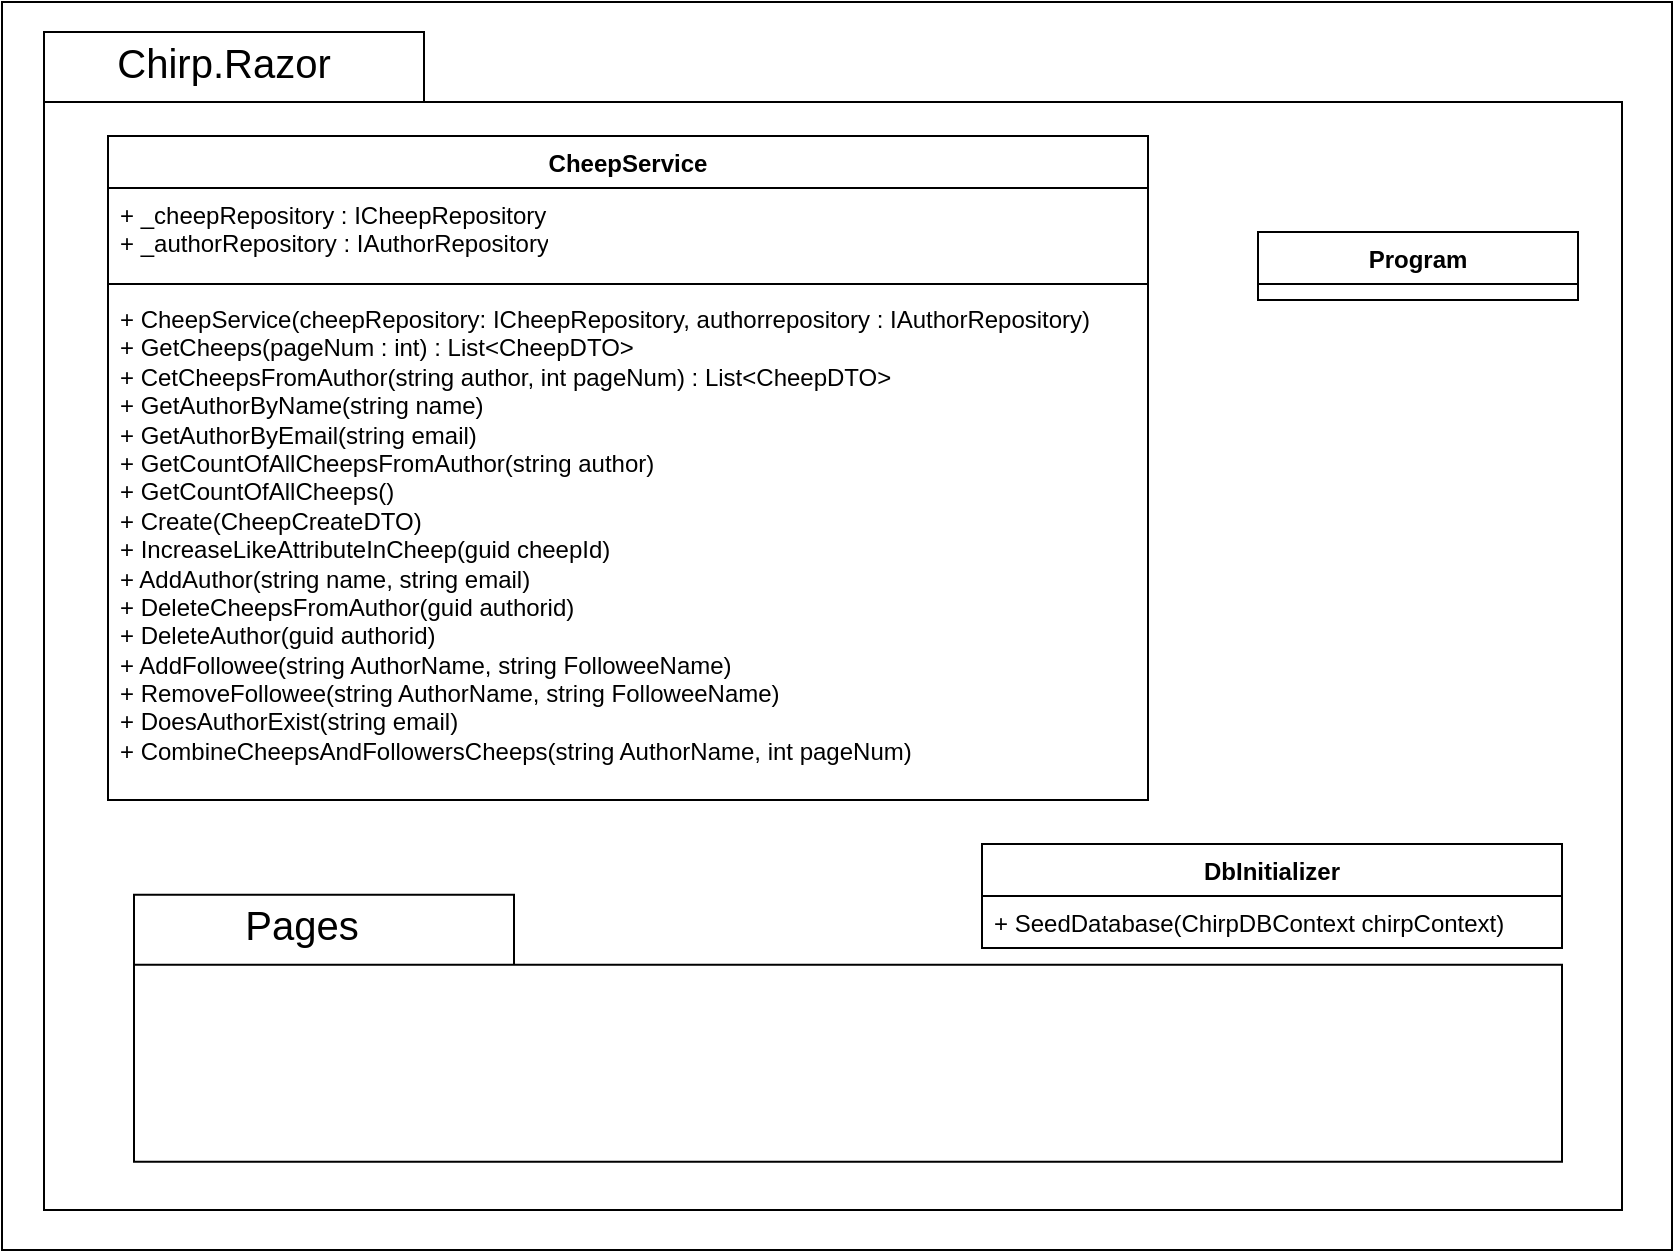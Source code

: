<mxfile>
    <diagram id="Bt2sSARLeS8u310CAgdE" name="Page-1">
        <mxGraphModel dx="-286" dy="-482" grid="0" gridSize="10" guides="1" tooltips="1" connect="1" arrows="1" fold="1" page="1" pageScale="1" pageWidth="850" pageHeight="1100" background="#ffffff" math="0" shadow="0">
            <root>
                <mxCell id="0"/>
                <mxCell id="1" parent="0"/>
                <mxCell id="13" value="" style="rounded=0;whiteSpace=wrap;html=1;fillColor=none;" parent="1" vertex="1">
                    <mxGeometry x="860" y="1161" width="835" height="624" as="geometry"/>
                </mxCell>
                <mxCell id="2" value="" style="shape=folder;fontStyle=1;spacingTop=10;tabWidth=190;tabHeight=35;tabPosition=left;html=1;strokeColor=#000000;fillColor=none;" parent="1" vertex="1">
                    <mxGeometry x="881" y="1176" width="789" height="589" as="geometry"/>
                </mxCell>
                <mxCell id="3" value="" style="shape=folder;fontStyle=1;spacingTop=10;tabWidth=190;tabHeight=35;tabPosition=left;html=1;strokeColor=#000000;fillColor=none;" parent="1" vertex="1">
                    <mxGeometry x="926" y="1607.37" width="714" height="133.5" as="geometry"/>
                </mxCell>
                <mxCell id="4" value="&lt;font color=&quot;#000000&quot; style=&quot;font-size: 20px;&quot;&gt;Chirp.Razor&lt;/font&gt;" style="text;html=1;strokeColor=none;fillColor=none;align=center;verticalAlign=middle;whiteSpace=wrap;rounded=0;" parent="1" vertex="1">
                    <mxGeometry x="941" y="1176" width="60" height="30" as="geometry"/>
                </mxCell>
                <mxCell id="5" value="&lt;font color=&quot;#000000&quot;&gt;DbInitializer&lt;/font&gt;" style="swimlane;fontStyle=1;align=center;verticalAlign=top;childLayout=stackLayout;horizontal=1;startSize=26;horizontalStack=0;resizeParent=1;resizeParentMax=0;resizeLast=0;collapsible=1;marginBottom=0;whiteSpace=wrap;html=1;strokeColor=#000000;fillColor=none;" parent="1" vertex="1">
                    <mxGeometry x="1350" y="1582" width="290" height="52" as="geometry"/>
                </mxCell>
                <mxCell id="6" value="&lt;font color=&quot;#000000&quot;&gt;+ SeedDatabase(ChirpDBContext chirpContext)&lt;/font&gt;" style="text;strokeColor=none;fillColor=none;align=left;verticalAlign=top;spacingLeft=4;spacingRight=4;overflow=hidden;rotatable=0;points=[[0,0.5],[1,0.5]];portConstraint=eastwest;whiteSpace=wrap;html=1;" parent="5" vertex="1">
                    <mxGeometry y="26" width="290" height="26" as="geometry"/>
                </mxCell>
                <mxCell id="7" value="&lt;font color=&quot;#000000&quot; style=&quot;font-size: 20px;&quot;&gt;Pages&lt;/font&gt;" style="text;html=1;strokeColor=none;fillColor=none;align=center;verticalAlign=middle;whiteSpace=wrap;rounded=0;" parent="1" vertex="1">
                    <mxGeometry x="980" y="1607" width="60" height="30" as="geometry"/>
                </mxCell>
                <mxCell id="8" value="&lt;font color=&quot;#000000&quot;&gt;CheepService&lt;/font&gt;" style="swimlane;fontStyle=1;align=center;verticalAlign=top;childLayout=stackLayout;horizontal=1;startSize=26;horizontalStack=0;resizeParent=1;resizeParentMax=0;resizeLast=0;collapsible=1;marginBottom=0;whiteSpace=wrap;html=1;strokeColor=#000000;fillColor=none;" parent="1" vertex="1">
                    <mxGeometry x="913" y="1228" width="520" height="332" as="geometry"/>
                </mxCell>
                <mxCell id="9" value="&lt;font color=&quot;#000000&quot;&gt;+ _cheepRepository : ICheepRepository&lt;br&gt;+ _authorRepository : IAuthorRepository&lt;/font&gt;" style="text;strokeColor=none;fillColor=none;align=left;verticalAlign=top;spacingLeft=4;spacingRight=4;overflow=hidden;rotatable=0;points=[[0,0.5],[1,0.5]];portConstraint=eastwest;whiteSpace=wrap;html=1;" parent="8" vertex="1">
                    <mxGeometry y="26" width="520" height="44" as="geometry"/>
                </mxCell>
                <mxCell id="10" value="" style="line;strokeWidth=1;fillColor=none;align=left;verticalAlign=middle;spacingTop=-1;spacingLeft=3;spacingRight=3;rotatable=0;labelPosition=right;points=[];portConstraint=eastwest;strokeColor=inherit;" parent="8" vertex="1">
                    <mxGeometry y="70" width="520" height="8" as="geometry"/>
                </mxCell>
                <mxCell id="11" value="&lt;font color=&quot;#000000&quot;&gt;+ CheepService(&lt;/font&gt;&lt;span style=&quot;color: rgb(0, 0, 0);&quot;&gt;cheepRepository:&amp;nbsp;&lt;/span&gt;&lt;font color=&quot;#000000&quot;&gt;ICheepRepository, authorrepository :&amp;nbsp;&lt;/font&gt;&lt;span style=&quot;color: rgb(0, 0, 0);&quot;&gt;IAuthorRepository&lt;/span&gt;&lt;font color=&quot;#000000&quot;&gt;)&lt;br&gt;&lt;/font&gt;&lt;font color=&quot;#000000&quot;&gt;+ GetCheeps(pageNum :&amp;nbsp;&lt;/font&gt;&lt;span style=&quot;color: rgb(0, 0, 0);&quot;&gt;int&lt;/span&gt;&lt;font color=&quot;#000000&quot;&gt;) : List&amp;lt;CheepDTO&amp;gt;&lt;br&gt;+ CetCheepsFromAuthor(string author, int pageNum) : List&amp;lt;CheepDTO&amp;gt;&lt;br&gt;+ GetAuthorByName(string name)&lt;br&gt;+ GetAuthorByEmail(string email)&lt;br&gt;+ GetCountOfAllCheepsFromAuthor(string author)&lt;br&gt;+ GetCountOfAllCheeps()&lt;br&gt;+ Create(CheepCreateDTO)&lt;br&gt;+ IncreaseLikeAttributeInCheep(guid cheepId)&lt;br&gt;+ AddAuthor(string name, string email)&lt;br&gt;+ DeleteCheepsFromAuthor(guid authorid)&lt;br&gt;+ DeleteAuthor(guid authorid)&lt;br&gt;+ AddFollowee(string AuthorName, string FolloweeName)&lt;br&gt;+ RemoveFollowee(string AuthorName, string FolloweeName)&lt;br&gt;+ DoesAuthorExist(string email)&lt;br&gt;+ CombineCheepsAndFollowersCheeps(string AuthorName, int pageNum)&lt;br&gt;&lt;/font&gt;" style="text;strokeColor=none;fillColor=none;align=left;verticalAlign=top;spacingLeft=4;spacingRight=4;overflow=hidden;rotatable=0;points=[[0,0.5],[1,0.5]];portConstraint=eastwest;whiteSpace=wrap;html=1;" parent="8" vertex="1">
                    <mxGeometry y="78" width="520" height="254" as="geometry"/>
                </mxCell>
                <mxCell id="12" value="&lt;font color=&quot;#000000&quot;&gt;Program&lt;/font&gt;" style="swimlane;fontStyle=1;align=center;verticalAlign=top;childLayout=stackLayout;horizontal=1;startSize=26;horizontalStack=0;resizeParent=1;resizeParentMax=0;resizeLast=0;collapsible=1;marginBottom=0;whiteSpace=wrap;html=1;strokeColor=#000000;fillColor=none;" parent="1" vertex="1">
                    <mxGeometry x="1488" y="1276" width="160" height="34" as="geometry"/>
                </mxCell>
            </root>
        </mxGraphModel>
    </diagram>
</mxfile>